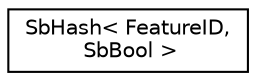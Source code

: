 digraph "Graphical Class Hierarchy"
{
 // LATEX_PDF_SIZE
  edge [fontname="Helvetica",fontsize="10",labelfontname="Helvetica",labelfontsize="10"];
  node [fontname="Helvetica",fontsize="10",shape=record];
  rankdir="LR";
  Node0 [label="SbHash\< FeatureID,\l SbBool \>",height=0.2,width=0.4,color="black", fillcolor="white", style="filled",URL="$classSbHash.html",tooltip=" "];
}
